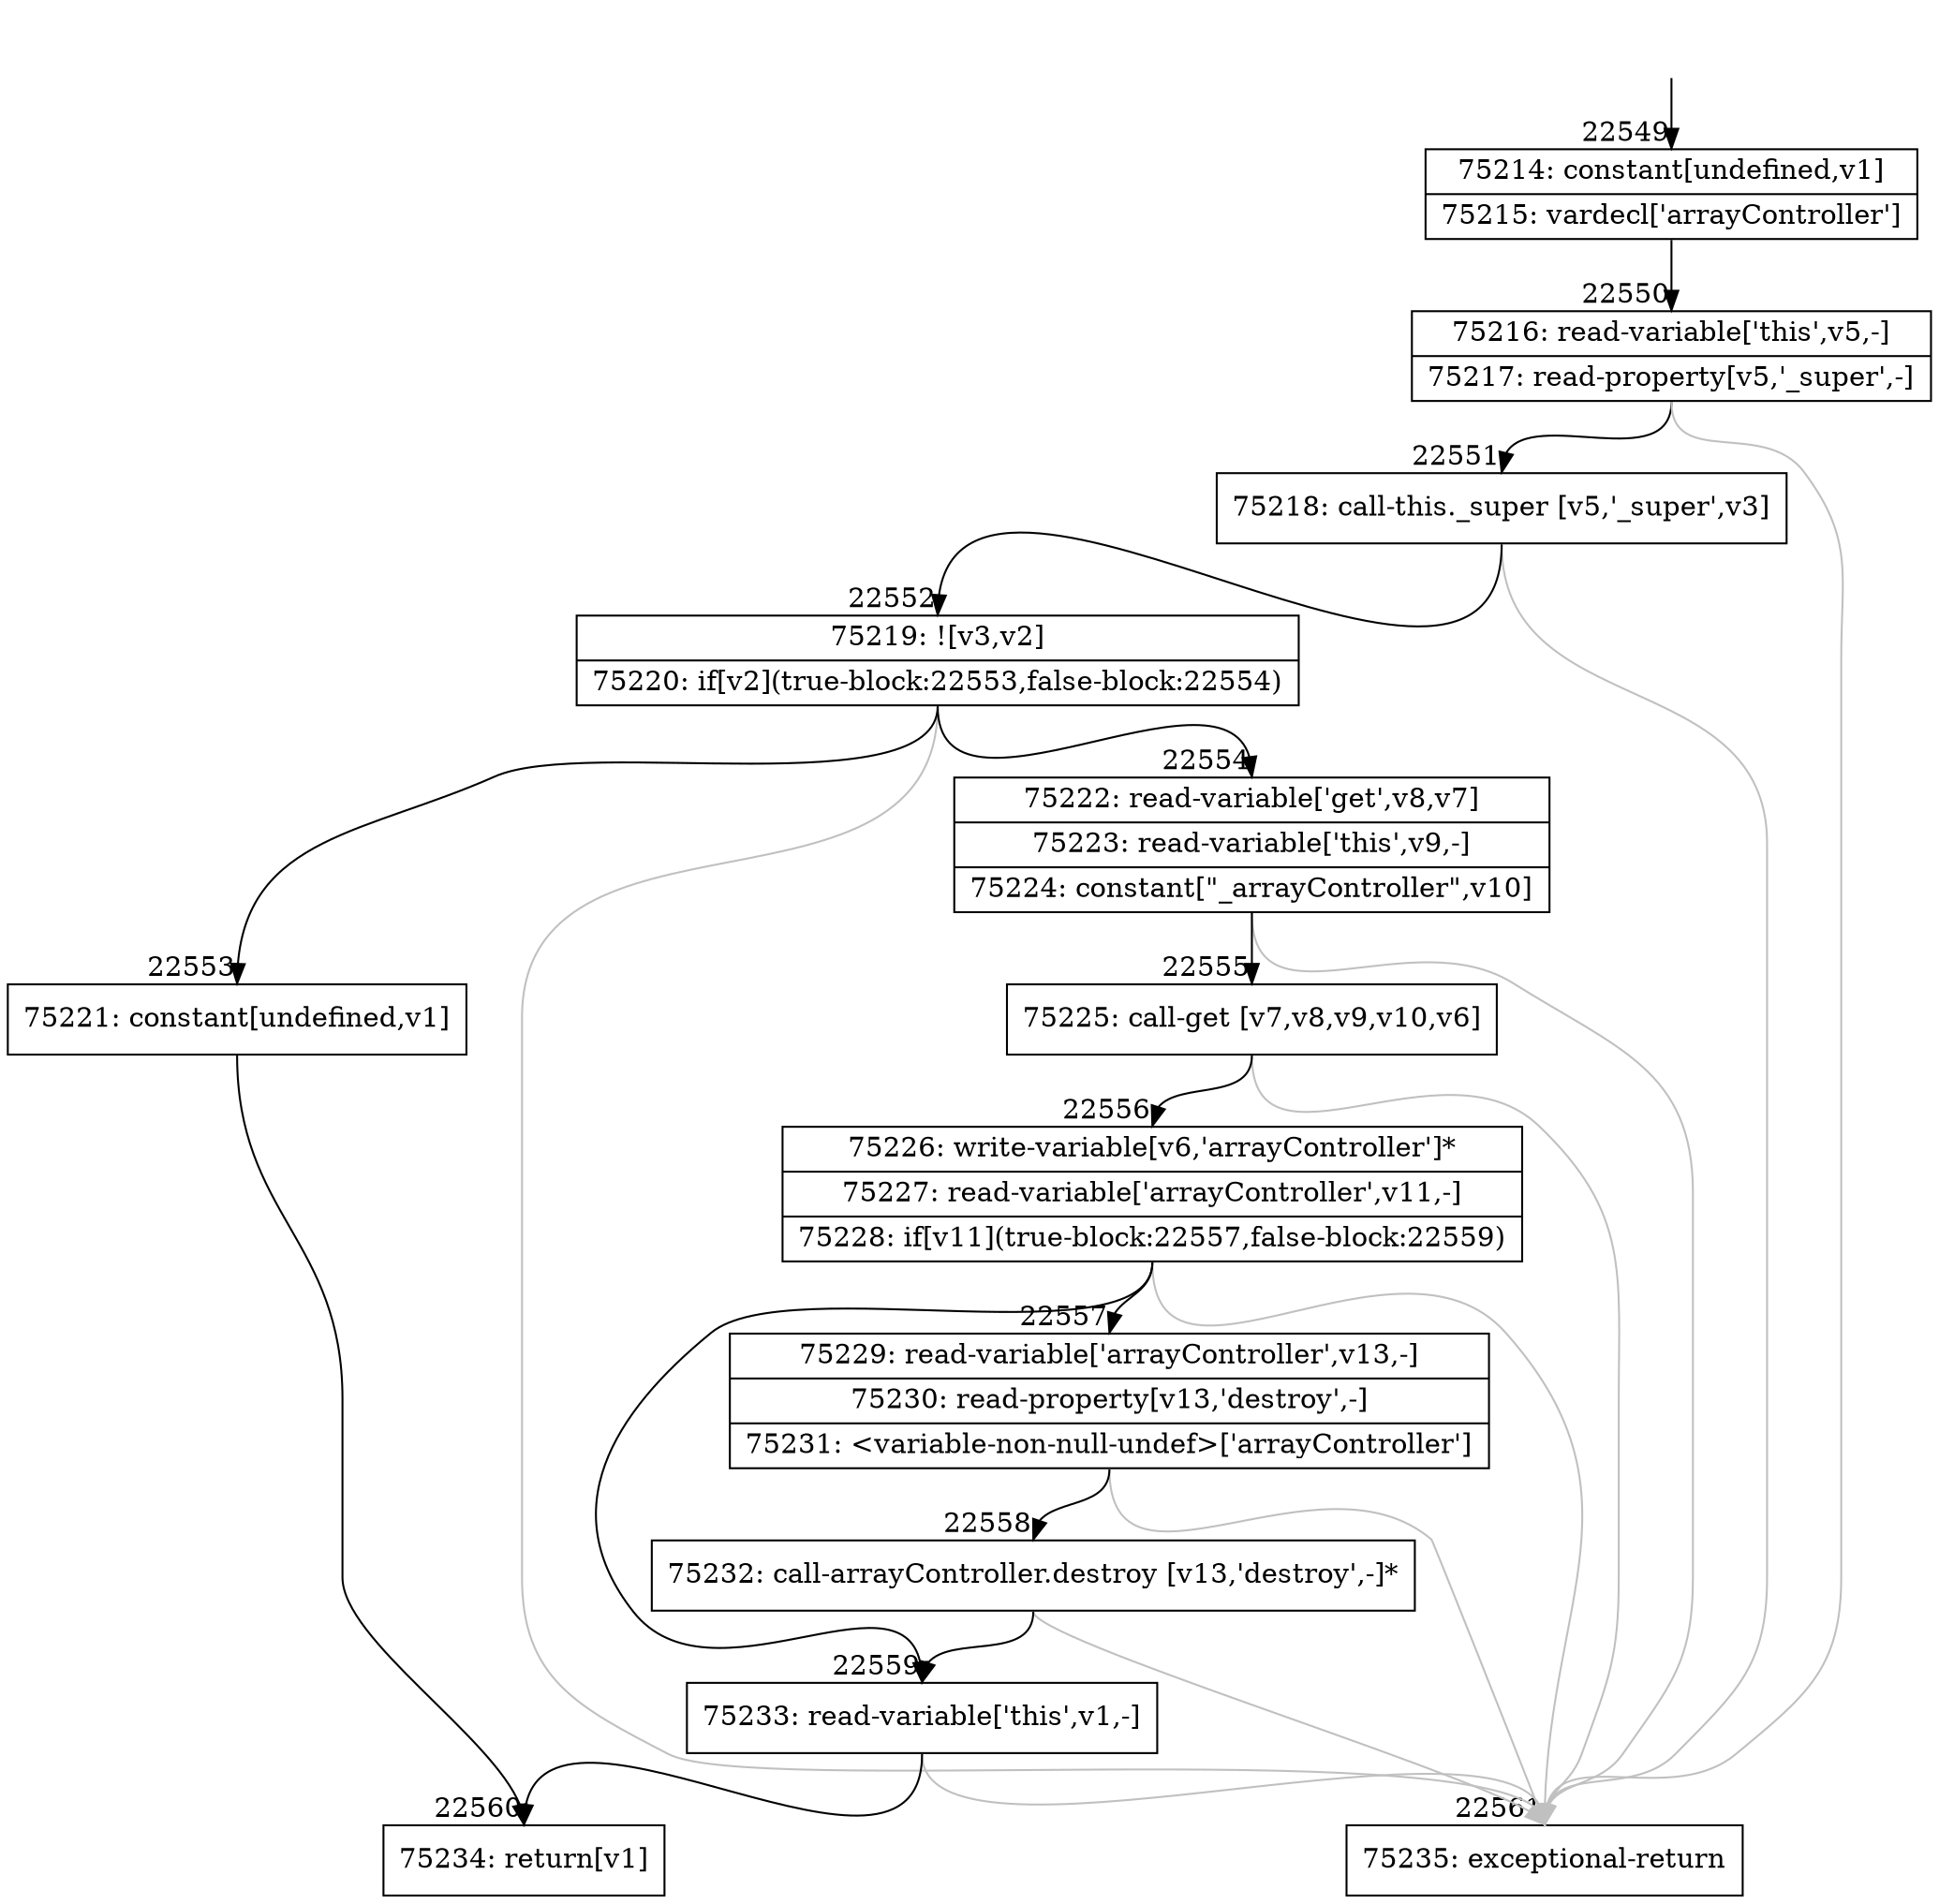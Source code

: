 digraph {
rankdir="TD"
BB_entry1965[shape=none,label=""];
BB_entry1965 -> BB22549 [tailport=s, headport=n, headlabel="    22549"]
BB22549 [shape=record label="{75214: constant[undefined,v1]|75215: vardecl['arrayController']}" ] 
BB22549 -> BB22550 [tailport=s, headport=n, headlabel="      22550"]
BB22550 [shape=record label="{75216: read-variable['this',v5,-]|75217: read-property[v5,'_super',-]}" ] 
BB22550 -> BB22551 [tailport=s, headport=n, headlabel="      22551"]
BB22550 -> BB22561 [tailport=s, headport=n, color=gray, headlabel="      22561"]
BB22551 [shape=record label="{75218: call-this._super [v5,'_super',v3]}" ] 
BB22551 -> BB22552 [tailport=s, headport=n, headlabel="      22552"]
BB22551 -> BB22561 [tailport=s, headport=n, color=gray]
BB22552 [shape=record label="{75219: ![v3,v2]|75220: if[v2](true-block:22553,false-block:22554)}" ] 
BB22552 -> BB22553 [tailport=s, headport=n, headlabel="      22553"]
BB22552 -> BB22554 [tailport=s, headport=n, headlabel="      22554"]
BB22552 -> BB22561 [tailport=s, headport=n, color=gray]
BB22553 [shape=record label="{75221: constant[undefined,v1]}" ] 
BB22553 -> BB22560 [tailport=s, headport=n, headlabel="      22560"]
BB22554 [shape=record label="{75222: read-variable['get',v8,v7]|75223: read-variable['this',v9,-]|75224: constant[\"_arrayController\",v10]}" ] 
BB22554 -> BB22555 [tailport=s, headport=n, headlabel="      22555"]
BB22554 -> BB22561 [tailport=s, headport=n, color=gray]
BB22555 [shape=record label="{75225: call-get [v7,v8,v9,v10,v6]}" ] 
BB22555 -> BB22556 [tailport=s, headport=n, headlabel="      22556"]
BB22555 -> BB22561 [tailport=s, headport=n, color=gray]
BB22556 [shape=record label="{75226: write-variable[v6,'arrayController']*|75227: read-variable['arrayController',v11,-]|75228: if[v11](true-block:22557,false-block:22559)}" ] 
BB22556 -> BB22557 [tailport=s, headport=n, headlabel="      22557"]
BB22556 -> BB22559 [tailport=s, headport=n, headlabel="      22559"]
BB22556 -> BB22561 [tailport=s, headport=n, color=gray]
BB22557 [shape=record label="{75229: read-variable['arrayController',v13,-]|75230: read-property[v13,'destroy',-]|75231: \<variable-non-null-undef\>['arrayController']}" ] 
BB22557 -> BB22558 [tailport=s, headport=n, headlabel="      22558"]
BB22557 -> BB22561 [tailport=s, headport=n, color=gray]
BB22558 [shape=record label="{75232: call-arrayController.destroy [v13,'destroy',-]*}" ] 
BB22558 -> BB22559 [tailport=s, headport=n]
BB22558 -> BB22561 [tailport=s, headport=n, color=gray]
BB22559 [shape=record label="{75233: read-variable['this',v1,-]}" ] 
BB22559 -> BB22560 [tailport=s, headport=n]
BB22559 -> BB22561 [tailport=s, headport=n, color=gray]
BB22560 [shape=record label="{75234: return[v1]}" ] 
BB22561 [shape=record label="{75235: exceptional-return}" ] 
//#$~ 42280
}
